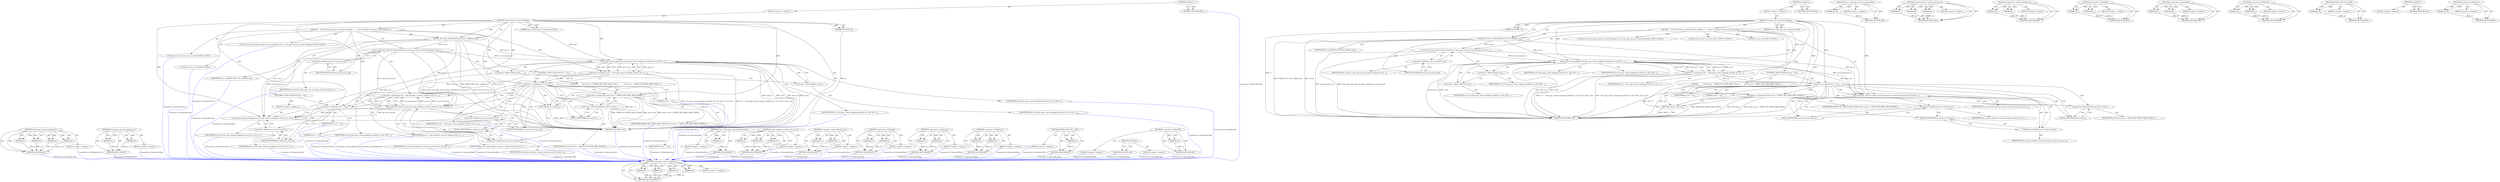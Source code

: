 digraph "&lt;operator&gt;.addressOf" {
vulnerable_92 [label=<(METHOD,virtio_gpu_create_mapping_iov)>];
vulnerable_93 [label=<(PARAM,p1)>];
vulnerable_94 [label=<(PARAM,p2)>];
vulnerable_95 [label=<(PARAM,p3)>];
vulnerable_96 [label=<(PARAM,p4)>];
vulnerable_97 [label=<(BLOCK,&lt;empty&gt;,&lt;empty&gt;)>];
vulnerable_98 [label=<(METHOD_RETURN,ANY)>];
vulnerable_6 [label=<(METHOD,&lt;global&gt;)<SUB>1</SUB>>];
vulnerable_7 [label=<(BLOCK,&lt;empty&gt;,&lt;empty&gt;)<SUB>1</SUB>>];
vulnerable_8 [label=<(METHOD,virgl_resource_attach_backing)<SUB>1</SUB>>];
vulnerable_9 [label=<(PARAM,VirtIOGPU *g)<SUB>1</SUB>>];
vulnerable_10 [label=<(PARAM,struct virtio_gpu_ctrl_command *cmd)<SUB>2</SUB>>];
vulnerable_11 [label=<(BLOCK,{
    struct virtio_gpu_resource_attach_backing...,{
    struct virtio_gpu_resource_attach_backing...)<SUB>3</SUB>>];
vulnerable_12 [label="<(LOCAL,struct virtio_gpu_resource_attach_backing att_rb: virtio_gpu_resource_attach_backing)<SUB>4</SUB>>"];
vulnerable_13 [label="<(LOCAL,struct iovec* res_iovs: iovec*)<SUB>5</SUB>>"];
vulnerable_14 [label="<(LOCAL,int ret: int)<SUB>6</SUB>>"];
vulnerable_15 [label=<(VIRTIO_GPU_FILL_CMD,VIRTIO_GPU_FILL_CMD(att_rb))<SUB>8</SUB>>];
vulnerable_16 [label=<(IDENTIFIER,att_rb,VIRTIO_GPU_FILL_CMD(att_rb))<SUB>8</SUB>>];
vulnerable_17 [label=<(trace_virtio_gpu_cmd_res_back_attach,trace_virtio_gpu_cmd_res_back_attach(att_rb.res...)<SUB>9</SUB>>];
vulnerable_18 [label=<(&lt;operator&gt;.fieldAccess,att_rb.resource_id)<SUB>9</SUB>>];
vulnerable_19 [label=<(IDENTIFIER,att_rb,trace_virtio_gpu_cmd_res_back_attach(att_rb.res...)<SUB>9</SUB>>];
vulnerable_20 [label=<(FIELD_IDENTIFIER,resource_id,resource_id)<SUB>9</SUB>>];
vulnerable_21 [label=<(&lt;operator&gt;.assignment,ret = virtio_gpu_create_mapping_iov(&amp;att_rb, cm...)<SUB>11</SUB>>];
vulnerable_22 [label=<(IDENTIFIER,ret,ret = virtio_gpu_create_mapping_iov(&amp;att_rb, cm...)<SUB>11</SUB>>];
vulnerable_23 [label=<(virtio_gpu_create_mapping_iov,virtio_gpu_create_mapping_iov(&amp;att_rb, cmd, NUL...)<SUB>11</SUB>>];
vulnerable_24 [label=<(&lt;operator&gt;.addressOf,&amp;att_rb)<SUB>11</SUB>>];
vulnerable_25 [label=<(IDENTIFIER,att_rb,virtio_gpu_create_mapping_iov(&amp;att_rb, cmd, NUL...)<SUB>11</SUB>>];
vulnerable_26 [label=<(IDENTIFIER,cmd,virtio_gpu_create_mapping_iov(&amp;att_rb, cmd, NUL...)<SUB>11</SUB>>];
vulnerable_27 [label=<(IDENTIFIER,NULL,virtio_gpu_create_mapping_iov(&amp;att_rb, cmd, NUL...)<SUB>11</SUB>>];
vulnerable_28 [label=<(&lt;operator&gt;.addressOf,&amp;res_iovs)<SUB>11</SUB>>];
vulnerable_29 [label=<(IDENTIFIER,res_iovs,virtio_gpu_create_mapping_iov(&amp;att_rb, cmd, NUL...)<SUB>11</SUB>>];
vulnerable_30 [label=<(CONTROL_STRUCTURE,IF,if (ret != 0))<SUB>12</SUB>>];
vulnerable_31 [label=<(&lt;operator&gt;.notEquals,ret != 0)<SUB>12</SUB>>];
vulnerable_32 [label=<(IDENTIFIER,ret,ret != 0)<SUB>12</SUB>>];
vulnerable_33 [label=<(LITERAL,0,ret != 0)<SUB>12</SUB>>];
vulnerable_34 [label=<(BLOCK,{
        cmd-&gt;error = VIRTIO_GPU_RESP_ERR_UNSP...,{
        cmd-&gt;error = VIRTIO_GPU_RESP_ERR_UNSP...)<SUB>12</SUB>>];
vulnerable_35 [label=<(&lt;operator&gt;.assignment,cmd-&gt;error = VIRTIO_GPU_RESP_ERR_UNSPEC)<SUB>13</SUB>>];
vulnerable_36 [label=<(&lt;operator&gt;.indirectFieldAccess,cmd-&gt;error)<SUB>13</SUB>>];
vulnerable_37 [label=<(IDENTIFIER,cmd,cmd-&gt;error = VIRTIO_GPU_RESP_ERR_UNSPEC)<SUB>13</SUB>>];
vulnerable_38 [label=<(FIELD_IDENTIFIER,error,error)<SUB>13</SUB>>];
vulnerable_39 [label=<(IDENTIFIER,VIRTIO_GPU_RESP_ERR_UNSPEC,cmd-&gt;error = VIRTIO_GPU_RESP_ERR_UNSPEC)<SUB>13</SUB>>];
vulnerable_40 [label=<(RETURN,return;,return;)<SUB>14</SUB>>];
vulnerable_41 [label=<(virgl_renderer_resource_attach_iov,virgl_renderer_resource_attach_iov(att_rb.resou...)<SUB>17</SUB>>];
vulnerable_42 [label=<(&lt;operator&gt;.fieldAccess,att_rb.resource_id)<SUB>17</SUB>>];
vulnerable_43 [label=<(IDENTIFIER,att_rb,virgl_renderer_resource_attach_iov(att_rb.resou...)<SUB>17</SUB>>];
vulnerable_44 [label=<(FIELD_IDENTIFIER,resource_id,resource_id)<SUB>17</SUB>>];
vulnerable_45 [label=<(IDENTIFIER,res_iovs,virgl_renderer_resource_attach_iov(att_rb.resou...)<SUB>18</SUB>>];
vulnerable_46 [label=<(&lt;operator&gt;.fieldAccess,att_rb.nr_entries)<SUB>18</SUB>>];
vulnerable_47 [label=<(IDENTIFIER,att_rb,virgl_renderer_resource_attach_iov(att_rb.resou...)<SUB>18</SUB>>];
vulnerable_48 [label=<(FIELD_IDENTIFIER,nr_entries,nr_entries)<SUB>18</SUB>>];
vulnerable_49 [label=<(METHOD_RETURN,void)<SUB>1</SUB>>];
vulnerable_51 [label=<(METHOD_RETURN,ANY)<SUB>1</SUB>>];
vulnerable_78 [label=<(METHOD,trace_virtio_gpu_cmd_res_back_attach)>];
vulnerable_79 [label=<(PARAM,p1)>];
vulnerable_80 [label=<(BLOCK,&lt;empty&gt;,&lt;empty&gt;)>];
vulnerable_81 [label=<(METHOD_RETURN,ANY)>];
vulnerable_113 [label=<(METHOD,virgl_renderer_resource_attach_iov)>];
vulnerable_114 [label=<(PARAM,p1)>];
vulnerable_115 [label=<(PARAM,p2)>];
vulnerable_116 [label=<(PARAM,p3)>];
vulnerable_117 [label=<(BLOCK,&lt;empty&gt;,&lt;empty&gt;)>];
vulnerable_118 [label=<(METHOD_RETURN,ANY)>];
vulnerable_108 [label=<(METHOD,&lt;operator&gt;.indirectFieldAccess)>];
vulnerable_109 [label=<(PARAM,p1)>];
vulnerable_110 [label=<(PARAM,p2)>];
vulnerable_111 [label=<(BLOCK,&lt;empty&gt;,&lt;empty&gt;)>];
vulnerable_112 [label=<(METHOD_RETURN,ANY)>];
vulnerable_103 [label=<(METHOD,&lt;operator&gt;.notEquals)>];
vulnerable_104 [label=<(PARAM,p1)>];
vulnerable_105 [label=<(PARAM,p2)>];
vulnerable_106 [label=<(BLOCK,&lt;empty&gt;,&lt;empty&gt;)>];
vulnerable_107 [label=<(METHOD_RETURN,ANY)>];
vulnerable_87 [label=<(METHOD,&lt;operator&gt;.assignment)>];
vulnerable_88 [label=<(PARAM,p1)>];
vulnerable_89 [label=<(PARAM,p2)>];
vulnerable_90 [label=<(BLOCK,&lt;empty&gt;,&lt;empty&gt;)>];
vulnerable_91 [label=<(METHOD_RETURN,ANY)>];
vulnerable_82 [label=<(METHOD,&lt;operator&gt;.fieldAccess)>];
vulnerable_83 [label=<(PARAM,p1)>];
vulnerable_84 [label=<(PARAM,p2)>];
vulnerable_85 [label=<(BLOCK,&lt;empty&gt;,&lt;empty&gt;)>];
vulnerable_86 [label=<(METHOD_RETURN,ANY)>];
vulnerable_74 [label=<(METHOD,VIRTIO_GPU_FILL_CMD)>];
vulnerable_75 [label=<(PARAM,p1)>];
vulnerable_76 [label=<(BLOCK,&lt;empty&gt;,&lt;empty&gt;)>];
vulnerable_77 [label=<(METHOD_RETURN,ANY)>];
vulnerable_68 [label=<(METHOD,&lt;global&gt;)<SUB>1</SUB>>];
vulnerable_69 [label=<(BLOCK,&lt;empty&gt;,&lt;empty&gt;)>];
vulnerable_70 [label=<(METHOD_RETURN,ANY)>];
vulnerable_99 [label=<(METHOD,&lt;operator&gt;.addressOf)>];
vulnerable_100 [label=<(PARAM,p1)>];
vulnerable_101 [label=<(BLOCK,&lt;empty&gt;,&lt;empty&gt;)>];
vulnerable_102 [label=<(METHOD_RETURN,ANY)>];
fixed_104 [label=<(METHOD,virtio_gpu_create_mapping_iov)>];
fixed_105 [label=<(PARAM,p1)>];
fixed_106 [label=<(PARAM,p2)>];
fixed_107 [label=<(PARAM,p3)>];
fixed_108 [label=<(PARAM,p4)>];
fixed_109 [label=<(BLOCK,&lt;empty&gt;,&lt;empty&gt;)>];
fixed_110 [label=<(METHOD_RETURN,ANY)>];
fixed_131 [label=<(METHOD,virtio_gpu_cleanup_mapping_iov)>];
fixed_132 [label=<(PARAM,p1)>];
fixed_133 [label=<(PARAM,p2)>];
fixed_134 [label=<(BLOCK,&lt;empty&gt;,&lt;empty&gt;)>];
fixed_135 [label=<(METHOD_RETURN,ANY)>];
fixed_6 [label=<(METHOD,&lt;global&gt;)<SUB>1</SUB>>];
fixed_7 [label=<(BLOCK,&lt;empty&gt;,&lt;empty&gt;)<SUB>1</SUB>>];
fixed_8 [label=<(METHOD,virgl_resource_attach_backing)<SUB>1</SUB>>];
fixed_9 [label=<(PARAM,VirtIOGPU *g)<SUB>1</SUB>>];
fixed_10 [label=<(PARAM,struct virtio_gpu_ctrl_command *cmd)<SUB>2</SUB>>];
fixed_11 [label=<(BLOCK,{
    struct virtio_gpu_resource_attach_backing...,{
    struct virtio_gpu_resource_attach_backing...)<SUB>3</SUB>>];
fixed_12 [label="<(LOCAL,struct virtio_gpu_resource_attach_backing att_rb: virtio_gpu_resource_attach_backing)<SUB>4</SUB>>"];
fixed_13 [label="<(LOCAL,struct iovec* res_iovs: iovec*)<SUB>5</SUB>>"];
fixed_14 [label="<(LOCAL,int ret: int)<SUB>6</SUB>>"];
fixed_15 [label=<(VIRTIO_GPU_FILL_CMD,VIRTIO_GPU_FILL_CMD(att_rb))<SUB>8</SUB>>];
fixed_16 [label=<(IDENTIFIER,att_rb,VIRTIO_GPU_FILL_CMD(att_rb))<SUB>8</SUB>>];
fixed_17 [label=<(trace_virtio_gpu_cmd_res_back_attach,trace_virtio_gpu_cmd_res_back_attach(att_rb.res...)<SUB>9</SUB>>];
fixed_18 [label=<(&lt;operator&gt;.fieldAccess,att_rb.resource_id)<SUB>9</SUB>>];
fixed_19 [label=<(IDENTIFIER,att_rb,trace_virtio_gpu_cmd_res_back_attach(att_rb.res...)<SUB>9</SUB>>];
fixed_20 [label=<(FIELD_IDENTIFIER,resource_id,resource_id)<SUB>9</SUB>>];
fixed_21 [label=<(&lt;operator&gt;.assignment,ret = virtio_gpu_create_mapping_iov(&amp;att_rb, cm...)<SUB>11</SUB>>];
fixed_22 [label=<(IDENTIFIER,ret,ret = virtio_gpu_create_mapping_iov(&amp;att_rb, cm...)<SUB>11</SUB>>];
fixed_23 [label=<(virtio_gpu_create_mapping_iov,virtio_gpu_create_mapping_iov(&amp;att_rb, cmd, NUL...)<SUB>11</SUB>>];
fixed_24 [label=<(&lt;operator&gt;.addressOf,&amp;att_rb)<SUB>11</SUB>>];
fixed_25 [label=<(IDENTIFIER,att_rb,virtio_gpu_create_mapping_iov(&amp;att_rb, cmd, NUL...)<SUB>11</SUB>>];
fixed_26 [label=<(IDENTIFIER,cmd,virtio_gpu_create_mapping_iov(&amp;att_rb, cmd, NUL...)<SUB>11</SUB>>];
fixed_27 [label=<(IDENTIFIER,NULL,virtio_gpu_create_mapping_iov(&amp;att_rb, cmd, NUL...)<SUB>11</SUB>>];
fixed_28 [label=<(&lt;operator&gt;.addressOf,&amp;res_iovs)<SUB>11</SUB>>];
fixed_29 [label=<(IDENTIFIER,res_iovs,virtio_gpu_create_mapping_iov(&amp;att_rb, cmd, NUL...)<SUB>11</SUB>>];
fixed_30 [label=<(CONTROL_STRUCTURE,IF,if (ret != 0))<SUB>12</SUB>>];
fixed_31 [label=<(&lt;operator&gt;.notEquals,ret != 0)<SUB>12</SUB>>];
fixed_32 [label=<(IDENTIFIER,ret,ret != 0)<SUB>12</SUB>>];
fixed_33 [label=<(LITERAL,0,ret != 0)<SUB>12</SUB>>];
fixed_34 [label=<(BLOCK,{
        cmd-&gt;error = VIRTIO_GPU_RESP_ERR_UNSP...,{
        cmd-&gt;error = VIRTIO_GPU_RESP_ERR_UNSP...)<SUB>12</SUB>>];
fixed_35 [label=<(&lt;operator&gt;.assignment,cmd-&gt;error = VIRTIO_GPU_RESP_ERR_UNSPEC)<SUB>13</SUB>>];
fixed_36 [label=<(&lt;operator&gt;.indirectFieldAccess,cmd-&gt;error)<SUB>13</SUB>>];
fixed_37 [label=<(IDENTIFIER,cmd,cmd-&gt;error = VIRTIO_GPU_RESP_ERR_UNSPEC)<SUB>13</SUB>>];
fixed_38 [label=<(FIELD_IDENTIFIER,error,error)<SUB>13</SUB>>];
fixed_39 [label=<(IDENTIFIER,VIRTIO_GPU_RESP_ERR_UNSPEC,cmd-&gt;error = VIRTIO_GPU_RESP_ERR_UNSPEC)<SUB>13</SUB>>];
fixed_40 [label=<(RETURN,return;,return;)<SUB>14</SUB>>];
fixed_41 [label=<(&lt;operator&gt;.assignment,ret = virgl_renderer_resource_attach_iov(att_rb...)<SUB>17</SUB>>];
fixed_42 [label=<(IDENTIFIER,ret,ret = virgl_renderer_resource_attach_iov(att_rb...)<SUB>17</SUB>>];
fixed_43 [label=<(virgl_renderer_resource_attach_iov,virgl_renderer_resource_attach_iov(att_rb.resou...)<SUB>17</SUB>>];
fixed_44 [label=<(&lt;operator&gt;.fieldAccess,att_rb.resource_id)<SUB>17</SUB>>];
fixed_45 [label=<(IDENTIFIER,att_rb,virgl_renderer_resource_attach_iov(att_rb.resou...)<SUB>17</SUB>>];
fixed_46 [label=<(FIELD_IDENTIFIER,resource_id,resource_id)<SUB>17</SUB>>];
fixed_47 [label=<(IDENTIFIER,res_iovs,virgl_renderer_resource_attach_iov(att_rb.resou...)<SUB>18</SUB>>];
fixed_48 [label=<(&lt;operator&gt;.fieldAccess,att_rb.nr_entries)<SUB>18</SUB>>];
fixed_49 [label=<(IDENTIFIER,att_rb,virgl_renderer_resource_attach_iov(att_rb.resou...)<SUB>18</SUB>>];
fixed_50 [label=<(FIELD_IDENTIFIER,nr_entries,nr_entries)<SUB>18</SUB>>];
fixed_51 [label=<(CONTROL_STRUCTURE,IF,if (ret != 0))<SUB>20</SUB>>];
fixed_52 [label=<(&lt;operator&gt;.notEquals,ret != 0)<SUB>20</SUB>>];
fixed_53 [label=<(IDENTIFIER,ret,ret != 0)<SUB>20</SUB>>];
fixed_54 [label=<(LITERAL,0,ret != 0)<SUB>20</SUB>>];
fixed_55 [label=<(BLOCK,&lt;empty&gt;,&lt;empty&gt;)<SUB>21</SUB>>];
fixed_56 [label=<(virtio_gpu_cleanup_mapping_iov,virtio_gpu_cleanup_mapping_iov(res_iovs, att_rb...)<SUB>21</SUB>>];
fixed_57 [label=<(IDENTIFIER,res_iovs,virtio_gpu_cleanup_mapping_iov(res_iovs, att_rb...)<SUB>21</SUB>>];
fixed_58 [label=<(&lt;operator&gt;.fieldAccess,att_rb.nr_entries)<SUB>21</SUB>>];
fixed_59 [label=<(IDENTIFIER,att_rb,virtio_gpu_cleanup_mapping_iov(res_iovs, att_rb...)<SUB>21</SUB>>];
fixed_60 [label=<(FIELD_IDENTIFIER,nr_entries,nr_entries)<SUB>21</SUB>>];
fixed_61 [label=<(METHOD_RETURN,void)<SUB>1</SUB>>];
fixed_63 [label=<(METHOD_RETURN,ANY)<SUB>1</SUB>>];
fixed_90 [label=<(METHOD,trace_virtio_gpu_cmd_res_back_attach)>];
fixed_91 [label=<(PARAM,p1)>];
fixed_92 [label=<(BLOCK,&lt;empty&gt;,&lt;empty&gt;)>];
fixed_93 [label=<(METHOD_RETURN,ANY)>];
fixed_125 [label=<(METHOD,virgl_renderer_resource_attach_iov)>];
fixed_126 [label=<(PARAM,p1)>];
fixed_127 [label=<(PARAM,p2)>];
fixed_128 [label=<(PARAM,p3)>];
fixed_129 [label=<(BLOCK,&lt;empty&gt;,&lt;empty&gt;)>];
fixed_130 [label=<(METHOD_RETURN,ANY)>];
fixed_120 [label=<(METHOD,&lt;operator&gt;.indirectFieldAccess)>];
fixed_121 [label=<(PARAM,p1)>];
fixed_122 [label=<(PARAM,p2)>];
fixed_123 [label=<(BLOCK,&lt;empty&gt;,&lt;empty&gt;)>];
fixed_124 [label=<(METHOD_RETURN,ANY)>];
fixed_115 [label=<(METHOD,&lt;operator&gt;.notEquals)>];
fixed_116 [label=<(PARAM,p1)>];
fixed_117 [label=<(PARAM,p2)>];
fixed_118 [label=<(BLOCK,&lt;empty&gt;,&lt;empty&gt;)>];
fixed_119 [label=<(METHOD_RETURN,ANY)>];
fixed_99 [label=<(METHOD,&lt;operator&gt;.assignment)>];
fixed_100 [label=<(PARAM,p1)>];
fixed_101 [label=<(PARAM,p2)>];
fixed_102 [label=<(BLOCK,&lt;empty&gt;,&lt;empty&gt;)>];
fixed_103 [label=<(METHOD_RETURN,ANY)>];
fixed_94 [label=<(METHOD,&lt;operator&gt;.fieldAccess)>];
fixed_95 [label=<(PARAM,p1)>];
fixed_96 [label=<(PARAM,p2)>];
fixed_97 [label=<(BLOCK,&lt;empty&gt;,&lt;empty&gt;)>];
fixed_98 [label=<(METHOD_RETURN,ANY)>];
fixed_86 [label=<(METHOD,VIRTIO_GPU_FILL_CMD)>];
fixed_87 [label=<(PARAM,p1)>];
fixed_88 [label=<(BLOCK,&lt;empty&gt;,&lt;empty&gt;)>];
fixed_89 [label=<(METHOD_RETURN,ANY)>];
fixed_80 [label=<(METHOD,&lt;global&gt;)<SUB>1</SUB>>];
fixed_81 [label=<(BLOCK,&lt;empty&gt;,&lt;empty&gt;)>];
fixed_82 [label=<(METHOD_RETURN,ANY)>];
fixed_111 [label=<(METHOD,&lt;operator&gt;.addressOf)>];
fixed_112 [label=<(PARAM,p1)>];
fixed_113 [label=<(BLOCK,&lt;empty&gt;,&lt;empty&gt;)>];
fixed_114 [label=<(METHOD_RETURN,ANY)>];
vulnerable_92 -> vulnerable_93  [key=0, label="AST: "];
vulnerable_92 -> vulnerable_93  [key=1, label="DDG: "];
vulnerable_92 -> vulnerable_97  [key=0, label="AST: "];
vulnerable_92 -> vulnerable_94  [key=0, label="AST: "];
vulnerable_92 -> vulnerable_94  [key=1, label="DDG: "];
vulnerable_92 -> vulnerable_98  [key=0, label="AST: "];
vulnerable_92 -> vulnerable_98  [key=1, label="CFG: "];
vulnerable_92 -> vulnerable_95  [key=0, label="AST: "];
vulnerable_92 -> vulnerable_95  [key=1, label="DDG: "];
vulnerable_92 -> vulnerable_96  [key=0, label="AST: "];
vulnerable_92 -> vulnerable_96  [key=1, label="DDG: "];
vulnerable_93 -> vulnerable_98  [key=0, label="DDG: p1"];
vulnerable_94 -> vulnerable_98  [key=0, label="DDG: p2"];
vulnerable_95 -> vulnerable_98  [key=0, label="DDG: p3"];
vulnerable_96 -> vulnerable_98  [key=0, label="DDG: p4"];
vulnerable_6 -> vulnerable_7  [key=0, label="AST: "];
vulnerable_6 -> vulnerable_51  [key=0, label="AST: "];
vulnerable_6 -> vulnerable_51  [key=1, label="CFG: "];
vulnerable_7 -> vulnerable_8  [key=0, label="AST: "];
vulnerable_8 -> vulnerable_9  [key=0, label="AST: "];
vulnerable_8 -> vulnerable_9  [key=1, label="DDG: "];
vulnerable_8 -> vulnerable_10  [key=0, label="AST: "];
vulnerable_8 -> vulnerable_10  [key=1, label="DDG: "];
vulnerable_8 -> vulnerable_11  [key=0, label="AST: "];
vulnerable_8 -> vulnerable_49  [key=0, label="AST: "];
vulnerable_8 -> vulnerable_15  [key=0, label="CFG: "];
vulnerable_8 -> vulnerable_15  [key=1, label="DDG: "];
vulnerable_8 -> vulnerable_41  [key=0, label="DDG: "];
vulnerable_8 -> vulnerable_23  [key=0, label="DDG: "];
vulnerable_8 -> vulnerable_31  [key=0, label="DDG: "];
vulnerable_8 -> vulnerable_35  [key=0, label="DDG: "];
vulnerable_8 -> vulnerable_40  [key=0, label="DDG: "];
vulnerable_9 -> vulnerable_49  [key=0, label="DDG: g"];
vulnerable_10 -> vulnerable_23  [key=0, label="DDG: cmd"];
vulnerable_11 -> vulnerable_12  [key=0, label="AST: "];
vulnerable_11 -> vulnerable_13  [key=0, label="AST: "];
vulnerable_11 -> vulnerable_14  [key=0, label="AST: "];
vulnerable_11 -> vulnerable_15  [key=0, label="AST: "];
vulnerable_11 -> vulnerable_17  [key=0, label="AST: "];
vulnerable_11 -> vulnerable_21  [key=0, label="AST: "];
vulnerable_11 -> vulnerable_30  [key=0, label="AST: "];
vulnerable_11 -> vulnerable_41  [key=0, label="AST: "];
vulnerable_15 -> vulnerable_16  [key=0, label="AST: "];
vulnerable_15 -> vulnerable_20  [key=0, label="CFG: "];
vulnerable_15 -> vulnerable_49  [key=0, label="DDG: att_rb"];
vulnerable_15 -> vulnerable_49  [key=1, label="DDG: VIRTIO_GPU_FILL_CMD(att_rb)"];
vulnerable_15 -> vulnerable_17  [key=0, label="DDG: att_rb"];
vulnerable_15 -> vulnerable_41  [key=0, label="DDG: att_rb"];
vulnerable_15 -> vulnerable_23  [key=0, label="DDG: att_rb"];
vulnerable_17 -> vulnerable_18  [key=0, label="AST: "];
vulnerable_17 -> vulnerable_24  [key=0, label="CFG: "];
vulnerable_17 -> vulnerable_49  [key=0, label="DDG: att_rb.resource_id"];
vulnerable_17 -> vulnerable_49  [key=1, label="DDG: trace_virtio_gpu_cmd_res_back_attach(att_rb.resource_id)"];
vulnerable_17 -> vulnerable_41  [key=0, label="DDG: att_rb.resource_id"];
vulnerable_17 -> vulnerable_23  [key=0, label="DDG: att_rb.resource_id"];
vulnerable_18 -> vulnerable_19  [key=0, label="AST: "];
vulnerable_18 -> vulnerable_20  [key=0, label="AST: "];
vulnerable_18 -> vulnerable_17  [key=0, label="CFG: "];
vulnerable_20 -> vulnerable_18  [key=0, label="CFG: "];
vulnerable_21 -> vulnerable_22  [key=0, label="AST: "];
vulnerable_21 -> vulnerable_23  [key=0, label="AST: "];
vulnerable_21 -> vulnerable_31  [key=0, label="CFG: "];
vulnerable_21 -> vulnerable_31  [key=1, label="DDG: ret"];
vulnerable_21 -> vulnerable_49  [key=0, label="DDG: virtio_gpu_create_mapping_iov(&amp;att_rb, cmd, NULL, &amp;res_iovs)"];
vulnerable_21 -> vulnerable_49  [key=1, label="DDG: ret = virtio_gpu_create_mapping_iov(&amp;att_rb, cmd, NULL, &amp;res_iovs)"];
vulnerable_23 -> vulnerable_24  [key=0, label="AST: "];
vulnerable_23 -> vulnerable_26  [key=0, label="AST: "];
vulnerable_23 -> vulnerable_27  [key=0, label="AST: "];
vulnerable_23 -> vulnerable_28  [key=0, label="AST: "];
vulnerable_23 -> vulnerable_21  [key=0, label="CFG: "];
vulnerable_23 -> vulnerable_21  [key=1, label="DDG: &amp;att_rb"];
vulnerable_23 -> vulnerable_21  [key=2, label="DDG: cmd"];
vulnerable_23 -> vulnerable_21  [key=3, label="DDG: NULL"];
vulnerable_23 -> vulnerable_21  [key=4, label="DDG: &amp;res_iovs"];
vulnerable_23 -> vulnerable_49  [key=0, label="DDG: &amp;att_rb"];
vulnerable_23 -> vulnerable_49  [key=1, label="DDG: cmd"];
vulnerable_23 -> vulnerable_49  [key=2, label="DDG: &amp;res_iovs"];
vulnerable_23 -> vulnerable_49  [key=3, label="DDG: NULL"];
vulnerable_23 -> vulnerable_41  [key=0, label="DDG: &amp;res_iovs"];
vulnerable_24 -> vulnerable_25  [key=0, label="AST: "];
vulnerable_24 -> vulnerable_28  [key=0, label="CFG: "];
vulnerable_28 -> vulnerable_29  [key=0, label="AST: "];
vulnerable_28 -> vulnerable_23  [key=0, label="CFG: "];
vulnerable_30 -> vulnerable_31  [key=0, label="AST: "];
vulnerable_30 -> vulnerable_34  [key=0, label="AST: "];
vulnerable_31 -> vulnerable_32  [key=0, label="AST: "];
vulnerable_31 -> vulnerable_33  [key=0, label="AST: "];
vulnerable_31 -> vulnerable_38  [key=0, label="CFG: "];
vulnerable_31 -> vulnerable_38  [key=1, label="CDG: "];
vulnerable_31 -> vulnerable_44  [key=0, label="CFG: "];
vulnerable_31 -> vulnerable_44  [key=1, label="CDG: "];
vulnerable_31 -> vulnerable_49  [key=0, label="DDG: ret"];
vulnerable_31 -> vulnerable_49  [key=1, label="DDG: ret != 0"];
vulnerable_31 -> vulnerable_40  [key=0, label="CDG: "];
vulnerable_31 -> vulnerable_48  [key=0, label="CDG: "];
vulnerable_31 -> vulnerable_42  [key=0, label="CDG: "];
vulnerable_31 -> vulnerable_36  [key=0, label="CDG: "];
vulnerable_31 -> vulnerable_35  [key=0, label="CDG: "];
vulnerable_31 -> vulnerable_46  [key=0, label="CDG: "];
vulnerable_31 -> vulnerable_41  [key=0, label="CDG: "];
vulnerable_34 -> vulnerable_35  [key=0, label="AST: "];
vulnerable_34 -> vulnerable_40  [key=0, label="AST: "];
vulnerable_35 -> vulnerable_36  [key=0, label="AST: "];
vulnerable_35 -> vulnerable_39  [key=0, label="AST: "];
vulnerable_35 -> vulnerable_40  [key=0, label="CFG: "];
vulnerable_35 -> vulnerable_49  [key=0, label="DDG: cmd-&gt;error"];
vulnerable_35 -> vulnerable_49  [key=1, label="DDG: cmd-&gt;error = VIRTIO_GPU_RESP_ERR_UNSPEC"];
vulnerable_35 -> vulnerable_49  [key=2, label="DDG: VIRTIO_GPU_RESP_ERR_UNSPEC"];
vulnerable_36 -> vulnerable_37  [key=0, label="AST: "];
vulnerable_36 -> vulnerable_38  [key=0, label="AST: "];
vulnerable_36 -> vulnerable_35  [key=0, label="CFG: "];
vulnerable_38 -> vulnerable_36  [key=0, label="CFG: "];
vulnerable_40 -> vulnerable_49  [key=0, label="CFG: "];
vulnerable_40 -> vulnerable_49  [key=1, label="DDG: &lt;RET&gt;"];
vulnerable_41 -> vulnerable_42  [key=0, label="AST: "];
vulnerable_41 -> vulnerable_45  [key=0, label="AST: "];
vulnerable_41 -> vulnerable_46  [key=0, label="AST: "];
vulnerable_41 -> vulnerable_49  [key=0, label="CFG: "];
vulnerable_42 -> vulnerable_43  [key=0, label="AST: "];
vulnerable_42 -> vulnerable_44  [key=0, label="AST: "];
vulnerable_42 -> vulnerable_48  [key=0, label="CFG: "];
vulnerable_44 -> vulnerable_42  [key=0, label="CFG: "];
vulnerable_46 -> vulnerable_47  [key=0, label="AST: "];
vulnerable_46 -> vulnerable_48  [key=0, label="AST: "];
vulnerable_46 -> vulnerable_41  [key=0, label="CFG: "];
vulnerable_48 -> vulnerable_46  [key=0, label="CFG: "];
vulnerable_78 -> vulnerable_79  [key=0, label="AST: "];
vulnerable_78 -> vulnerable_79  [key=1, label="DDG: "];
vulnerable_78 -> vulnerable_80  [key=0, label="AST: "];
vulnerable_78 -> vulnerable_81  [key=0, label="AST: "];
vulnerable_78 -> vulnerable_81  [key=1, label="CFG: "];
vulnerable_79 -> vulnerable_81  [key=0, label="DDG: p1"];
vulnerable_113 -> vulnerable_114  [key=0, label="AST: "];
vulnerable_113 -> vulnerable_114  [key=1, label="DDG: "];
vulnerable_113 -> vulnerable_117  [key=0, label="AST: "];
vulnerable_113 -> vulnerable_115  [key=0, label="AST: "];
vulnerable_113 -> vulnerable_115  [key=1, label="DDG: "];
vulnerable_113 -> vulnerable_118  [key=0, label="AST: "];
vulnerable_113 -> vulnerable_118  [key=1, label="CFG: "];
vulnerable_113 -> vulnerable_116  [key=0, label="AST: "];
vulnerable_113 -> vulnerable_116  [key=1, label="DDG: "];
vulnerable_114 -> vulnerable_118  [key=0, label="DDG: p1"];
vulnerable_115 -> vulnerable_118  [key=0, label="DDG: p2"];
vulnerable_116 -> vulnerable_118  [key=0, label="DDG: p3"];
vulnerable_108 -> vulnerable_109  [key=0, label="AST: "];
vulnerable_108 -> vulnerable_109  [key=1, label="DDG: "];
vulnerable_108 -> vulnerable_111  [key=0, label="AST: "];
vulnerable_108 -> vulnerable_110  [key=0, label="AST: "];
vulnerable_108 -> vulnerable_110  [key=1, label="DDG: "];
vulnerable_108 -> vulnerable_112  [key=0, label="AST: "];
vulnerable_108 -> vulnerable_112  [key=1, label="CFG: "];
vulnerable_109 -> vulnerable_112  [key=0, label="DDG: p1"];
vulnerable_110 -> vulnerable_112  [key=0, label="DDG: p2"];
vulnerable_103 -> vulnerable_104  [key=0, label="AST: "];
vulnerable_103 -> vulnerable_104  [key=1, label="DDG: "];
vulnerable_103 -> vulnerable_106  [key=0, label="AST: "];
vulnerable_103 -> vulnerable_105  [key=0, label="AST: "];
vulnerable_103 -> vulnerable_105  [key=1, label="DDG: "];
vulnerable_103 -> vulnerable_107  [key=0, label="AST: "];
vulnerable_103 -> vulnerable_107  [key=1, label="CFG: "];
vulnerable_104 -> vulnerable_107  [key=0, label="DDG: p1"];
vulnerable_105 -> vulnerable_107  [key=0, label="DDG: p2"];
vulnerable_87 -> vulnerable_88  [key=0, label="AST: "];
vulnerable_87 -> vulnerable_88  [key=1, label="DDG: "];
vulnerable_87 -> vulnerable_90  [key=0, label="AST: "];
vulnerable_87 -> vulnerable_89  [key=0, label="AST: "];
vulnerable_87 -> vulnerable_89  [key=1, label="DDG: "];
vulnerable_87 -> vulnerable_91  [key=0, label="AST: "];
vulnerable_87 -> vulnerable_91  [key=1, label="CFG: "];
vulnerable_88 -> vulnerable_91  [key=0, label="DDG: p1"];
vulnerable_89 -> vulnerable_91  [key=0, label="DDG: p2"];
vulnerable_82 -> vulnerable_83  [key=0, label="AST: "];
vulnerable_82 -> vulnerable_83  [key=1, label="DDG: "];
vulnerable_82 -> vulnerable_85  [key=0, label="AST: "];
vulnerable_82 -> vulnerable_84  [key=0, label="AST: "];
vulnerable_82 -> vulnerable_84  [key=1, label="DDG: "];
vulnerable_82 -> vulnerable_86  [key=0, label="AST: "];
vulnerable_82 -> vulnerable_86  [key=1, label="CFG: "];
vulnerable_83 -> vulnerable_86  [key=0, label="DDG: p1"];
vulnerable_84 -> vulnerable_86  [key=0, label="DDG: p2"];
vulnerable_74 -> vulnerable_75  [key=0, label="AST: "];
vulnerable_74 -> vulnerable_75  [key=1, label="DDG: "];
vulnerable_74 -> vulnerable_76  [key=0, label="AST: "];
vulnerable_74 -> vulnerable_77  [key=0, label="AST: "];
vulnerable_74 -> vulnerable_77  [key=1, label="CFG: "];
vulnerable_75 -> vulnerable_77  [key=0, label="DDG: p1"];
vulnerable_68 -> vulnerable_69  [key=0, label="AST: "];
vulnerable_68 -> vulnerable_70  [key=0, label="AST: "];
vulnerable_68 -> vulnerable_70  [key=1, label="CFG: "];
vulnerable_99 -> vulnerable_100  [key=0, label="AST: "];
vulnerable_99 -> vulnerable_100  [key=1, label="DDG: "];
vulnerable_99 -> vulnerable_101  [key=0, label="AST: "];
vulnerable_99 -> vulnerable_102  [key=0, label="AST: "];
vulnerable_99 -> vulnerable_102  [key=1, label="CFG: "];
vulnerable_100 -> vulnerable_102  [key=0, label="DDG: p1"];
fixed_104 -> fixed_105  [key=0, label="AST: "];
fixed_104 -> fixed_105  [key=1, label="DDG: "];
fixed_104 -> fixed_109  [key=0, label="AST: "];
fixed_104 -> fixed_106  [key=0, label="AST: "];
fixed_104 -> fixed_106  [key=1, label="DDG: "];
fixed_104 -> fixed_110  [key=0, label="AST: "];
fixed_104 -> fixed_110  [key=1, label="CFG: "];
fixed_104 -> fixed_107  [key=0, label="AST: "];
fixed_104 -> fixed_107  [key=1, label="DDG: "];
fixed_104 -> fixed_108  [key=0, label="AST: "];
fixed_104 -> fixed_108  [key=1, label="DDG: "];
fixed_105 -> fixed_110  [key=0, label="DDG: p1"];
fixed_106 -> fixed_110  [key=0, label="DDG: p2"];
fixed_107 -> fixed_110  [key=0, label="DDG: p3"];
fixed_108 -> fixed_110  [key=0, label="DDG: p4"];
fixed_109 -> vulnerable_92  [color=blue, key=0, label="Connection to Vulnerable Root", penwidth="2.0", style=dashed];
fixed_110 -> vulnerable_92  [color=blue, key=0, label="Connection to Vulnerable Root", penwidth="2.0", style=dashed];
fixed_131 -> fixed_132  [key=0, label="AST: "];
fixed_131 -> fixed_132  [key=1, label="DDG: "];
fixed_131 -> fixed_134  [key=0, label="AST: "];
fixed_131 -> fixed_133  [key=0, label="AST: "];
fixed_131 -> fixed_133  [key=1, label="DDG: "];
fixed_131 -> fixed_135  [key=0, label="AST: "];
fixed_131 -> fixed_135  [key=1, label="CFG: "];
fixed_132 -> fixed_135  [key=0, label="DDG: p1"];
fixed_133 -> fixed_135  [key=0, label="DDG: p2"];
fixed_134 -> vulnerable_92  [color=blue, key=0, label="Connection to Vulnerable Root", penwidth="2.0", style=dashed];
fixed_135 -> vulnerable_92  [color=blue, key=0, label="Connection to Vulnerable Root", penwidth="2.0", style=dashed];
fixed_6 -> fixed_7  [key=0, label="AST: "];
fixed_6 -> fixed_63  [key=0, label="AST: "];
fixed_6 -> fixed_63  [key=1, label="CFG: "];
fixed_7 -> fixed_8  [key=0, label="AST: "];
fixed_8 -> fixed_9  [key=0, label="AST: "];
fixed_8 -> fixed_9  [key=1, label="DDG: "];
fixed_8 -> fixed_10  [key=0, label="AST: "];
fixed_8 -> fixed_10  [key=1, label="DDG: "];
fixed_8 -> fixed_11  [key=0, label="AST: "];
fixed_8 -> fixed_61  [key=0, label="AST: "];
fixed_8 -> fixed_15  [key=0, label="CFG: "];
fixed_8 -> fixed_15  [key=1, label="DDG: "];
fixed_8 -> fixed_23  [key=0, label="DDG: "];
fixed_8 -> fixed_31  [key=0, label="DDG: "];
fixed_8 -> fixed_35  [key=0, label="DDG: "];
fixed_8 -> fixed_40  [key=0, label="DDG: "];
fixed_8 -> fixed_43  [key=0, label="DDG: "];
fixed_8 -> fixed_52  [key=0, label="DDG: "];
fixed_8 -> fixed_56  [key=0, label="DDG: "];
fixed_9 -> fixed_61  [key=0, label="DDG: g"];
fixed_10 -> fixed_23  [key=0, label="DDG: cmd"];
fixed_11 -> fixed_12  [key=0, label="AST: "];
fixed_11 -> fixed_13  [key=0, label="AST: "];
fixed_11 -> fixed_14  [key=0, label="AST: "];
fixed_11 -> fixed_15  [key=0, label="AST: "];
fixed_11 -> fixed_17  [key=0, label="AST: "];
fixed_11 -> fixed_21  [key=0, label="AST: "];
fixed_11 -> fixed_30  [key=0, label="AST: "];
fixed_11 -> fixed_41  [key=0, label="AST: "];
fixed_11 -> fixed_51  [key=0, label="AST: "];
fixed_12 -> vulnerable_92  [color=blue, key=0, label="Connection to Vulnerable Root", penwidth="2.0", style=dashed];
fixed_13 -> vulnerable_92  [color=blue, key=0, label="Connection to Vulnerable Root", penwidth="2.0", style=dashed];
fixed_14 -> vulnerable_92  [color=blue, key=0, label="Connection to Vulnerable Root", penwidth="2.0", style=dashed];
fixed_15 -> fixed_16  [key=0, label="AST: "];
fixed_15 -> fixed_20  [key=0, label="CFG: "];
fixed_15 -> fixed_61  [key=0, label="DDG: att_rb"];
fixed_15 -> fixed_61  [key=1, label="DDG: VIRTIO_GPU_FILL_CMD(att_rb)"];
fixed_15 -> fixed_17  [key=0, label="DDG: att_rb"];
fixed_15 -> fixed_23  [key=0, label="DDG: att_rb"];
fixed_15 -> fixed_43  [key=0, label="DDG: att_rb"];
fixed_15 -> fixed_56  [key=0, label="DDG: att_rb"];
fixed_16 -> vulnerable_92  [color=blue, key=0, label="Connection to Vulnerable Root", penwidth="2.0", style=dashed];
fixed_17 -> fixed_18  [key=0, label="AST: "];
fixed_17 -> fixed_24  [key=0, label="CFG: "];
fixed_17 -> fixed_61  [key=0, label="DDG: att_rb.resource_id"];
fixed_17 -> fixed_61  [key=1, label="DDG: trace_virtio_gpu_cmd_res_back_attach(att_rb.resource_id)"];
fixed_17 -> fixed_23  [key=0, label="DDG: att_rb.resource_id"];
fixed_17 -> fixed_43  [key=0, label="DDG: att_rb.resource_id"];
fixed_17 -> fixed_56  [key=0, label="DDG: att_rb.resource_id"];
fixed_18 -> fixed_19  [key=0, label="AST: "];
fixed_18 -> fixed_20  [key=0, label="AST: "];
fixed_18 -> fixed_17  [key=0, label="CFG: "];
fixed_19 -> vulnerable_92  [color=blue, key=0, label="Connection to Vulnerable Root", penwidth="2.0", style=dashed];
fixed_20 -> fixed_18  [key=0, label="CFG: "];
fixed_21 -> fixed_22  [key=0, label="AST: "];
fixed_21 -> fixed_23  [key=0, label="AST: "];
fixed_21 -> fixed_31  [key=0, label="CFG: "];
fixed_21 -> fixed_31  [key=1, label="DDG: ret"];
fixed_21 -> fixed_61  [key=0, label="DDG: virtio_gpu_create_mapping_iov(&amp;att_rb, cmd, NULL, &amp;res_iovs)"];
fixed_21 -> fixed_61  [key=1, label="DDG: ret = virtio_gpu_create_mapping_iov(&amp;att_rb, cmd, NULL, &amp;res_iovs)"];
fixed_22 -> vulnerable_92  [color=blue, key=0, label="Connection to Vulnerable Root", penwidth="2.0", style=dashed];
fixed_23 -> fixed_24  [key=0, label="AST: "];
fixed_23 -> fixed_26  [key=0, label="AST: "];
fixed_23 -> fixed_27  [key=0, label="AST: "];
fixed_23 -> fixed_28  [key=0, label="AST: "];
fixed_23 -> fixed_21  [key=0, label="CFG: "];
fixed_23 -> fixed_21  [key=1, label="DDG: &amp;att_rb"];
fixed_23 -> fixed_21  [key=2, label="DDG: cmd"];
fixed_23 -> fixed_21  [key=3, label="DDG: NULL"];
fixed_23 -> fixed_21  [key=4, label="DDG: &amp;res_iovs"];
fixed_23 -> fixed_61  [key=0, label="DDG: &amp;att_rb"];
fixed_23 -> fixed_61  [key=1, label="DDG: cmd"];
fixed_23 -> fixed_61  [key=2, label="DDG: &amp;res_iovs"];
fixed_23 -> fixed_61  [key=3, label="DDG: NULL"];
fixed_23 -> fixed_43  [key=0, label="DDG: &amp;res_iovs"];
fixed_23 -> fixed_56  [key=0, label="DDG: &amp;res_iovs"];
fixed_24 -> fixed_25  [key=0, label="AST: "];
fixed_24 -> fixed_28  [key=0, label="CFG: "];
fixed_25 -> vulnerable_92  [color=blue, key=0, label="Connection to Vulnerable Root", penwidth="2.0", style=dashed];
fixed_26 -> vulnerable_92  [color=blue, key=0, label="Connection to Vulnerable Root", penwidth="2.0", style=dashed];
fixed_27 -> vulnerable_92  [color=blue, key=0, label="Connection to Vulnerable Root", penwidth="2.0", style=dashed];
fixed_28 -> fixed_29  [key=0, label="AST: "];
fixed_28 -> fixed_23  [key=0, label="CFG: "];
fixed_29 -> vulnerable_92  [color=blue, key=0, label="Connection to Vulnerable Root", penwidth="2.0", style=dashed];
fixed_30 -> fixed_31  [key=0, label="AST: "];
fixed_30 -> fixed_34  [key=0, label="AST: "];
fixed_31 -> fixed_32  [key=0, label="AST: "];
fixed_31 -> fixed_33  [key=0, label="AST: "];
fixed_31 -> fixed_38  [key=0, label="CFG: "];
fixed_31 -> fixed_38  [key=1, label="CDG: "];
fixed_31 -> fixed_46  [key=0, label="CFG: "];
fixed_31 -> fixed_46  [key=1, label="CDG: "];
fixed_31 -> fixed_61  [key=0, label="DDG: ret"];
fixed_31 -> fixed_61  [key=1, label="DDG: ret != 0"];
fixed_31 -> fixed_48  [key=0, label="CDG: "];
fixed_31 -> fixed_36  [key=0, label="CDG: "];
fixed_31 -> fixed_52  [key=0, label="CDG: "];
fixed_31 -> fixed_41  [key=0, label="CDG: "];
fixed_31 -> fixed_40  [key=0, label="CDG: "];
fixed_31 -> fixed_50  [key=0, label="CDG: "];
fixed_31 -> fixed_44  [key=0, label="CDG: "];
fixed_31 -> fixed_35  [key=0, label="CDG: "];
fixed_31 -> fixed_43  [key=0, label="CDG: "];
fixed_32 -> vulnerable_92  [color=blue, key=0, label="Connection to Vulnerable Root", penwidth="2.0", style=dashed];
fixed_33 -> vulnerable_92  [color=blue, key=0, label="Connection to Vulnerable Root", penwidth="2.0", style=dashed];
fixed_34 -> fixed_35  [key=0, label="AST: "];
fixed_34 -> fixed_40  [key=0, label="AST: "];
fixed_35 -> fixed_36  [key=0, label="AST: "];
fixed_35 -> fixed_39  [key=0, label="AST: "];
fixed_35 -> fixed_40  [key=0, label="CFG: "];
fixed_35 -> fixed_61  [key=0, label="DDG: cmd-&gt;error"];
fixed_35 -> fixed_61  [key=1, label="DDG: cmd-&gt;error = VIRTIO_GPU_RESP_ERR_UNSPEC"];
fixed_35 -> fixed_61  [key=2, label="DDG: VIRTIO_GPU_RESP_ERR_UNSPEC"];
fixed_36 -> fixed_37  [key=0, label="AST: "];
fixed_36 -> fixed_38  [key=0, label="AST: "];
fixed_36 -> fixed_35  [key=0, label="CFG: "];
fixed_37 -> vulnerable_92  [color=blue, key=0, label="Connection to Vulnerable Root", penwidth="2.0", style=dashed];
fixed_38 -> fixed_36  [key=0, label="CFG: "];
fixed_39 -> vulnerable_92  [color=blue, key=0, label="Connection to Vulnerable Root", penwidth="2.0", style=dashed];
fixed_40 -> fixed_61  [key=0, label="CFG: "];
fixed_40 -> fixed_61  [key=1, label="DDG: &lt;RET&gt;"];
fixed_41 -> fixed_42  [key=0, label="AST: "];
fixed_41 -> fixed_43  [key=0, label="AST: "];
fixed_41 -> fixed_52  [key=0, label="CFG: "];
fixed_41 -> fixed_52  [key=1, label="DDG: ret"];
fixed_42 -> vulnerable_92  [color=blue, key=0, label="Connection to Vulnerable Root", penwidth="2.0", style=dashed];
fixed_43 -> fixed_44  [key=0, label="AST: "];
fixed_43 -> fixed_47  [key=0, label="AST: "];
fixed_43 -> fixed_48  [key=0, label="AST: "];
fixed_43 -> fixed_41  [key=0, label="CFG: "];
fixed_43 -> fixed_41  [key=1, label="DDG: att_rb.resource_id"];
fixed_43 -> fixed_41  [key=2, label="DDG: res_iovs"];
fixed_43 -> fixed_41  [key=3, label="DDG: att_rb.nr_entries"];
fixed_43 -> fixed_56  [key=0, label="DDG: res_iovs"];
fixed_43 -> fixed_56  [key=1, label="DDG: att_rb.nr_entries"];
fixed_44 -> fixed_45  [key=0, label="AST: "];
fixed_44 -> fixed_46  [key=0, label="AST: "];
fixed_44 -> fixed_50  [key=0, label="CFG: "];
fixed_45 -> vulnerable_92  [color=blue, key=0, label="Connection to Vulnerable Root", penwidth="2.0", style=dashed];
fixed_46 -> fixed_44  [key=0, label="CFG: "];
fixed_47 -> vulnerable_92  [color=blue, key=0, label="Connection to Vulnerable Root", penwidth="2.0", style=dashed];
fixed_48 -> fixed_49  [key=0, label="AST: "];
fixed_48 -> fixed_50  [key=0, label="AST: "];
fixed_48 -> fixed_43  [key=0, label="CFG: "];
fixed_49 -> vulnerable_92  [color=blue, key=0, label="Connection to Vulnerable Root", penwidth="2.0", style=dashed];
fixed_50 -> fixed_48  [key=0, label="CFG: "];
fixed_51 -> fixed_52  [key=0, label="AST: "];
fixed_51 -> fixed_55  [key=0, label="AST: "];
fixed_52 -> fixed_53  [key=0, label="AST: "];
fixed_52 -> fixed_54  [key=0, label="AST: "];
fixed_52 -> fixed_61  [key=0, label="CFG: "];
fixed_52 -> fixed_60  [key=0, label="CFG: "];
fixed_52 -> fixed_60  [key=1, label="CDG: "];
fixed_52 -> fixed_58  [key=0, label="CDG: "];
fixed_52 -> fixed_56  [key=0, label="CDG: "];
fixed_53 -> vulnerable_92  [color=blue, key=0, label="Connection to Vulnerable Root", penwidth="2.0", style=dashed];
fixed_54 -> vulnerable_92  [color=blue, key=0, label="Connection to Vulnerable Root", penwidth="2.0", style=dashed];
fixed_55 -> fixed_56  [key=0, label="AST: "];
fixed_56 -> fixed_57  [key=0, label="AST: "];
fixed_56 -> fixed_58  [key=0, label="AST: "];
fixed_56 -> fixed_61  [key=0, label="CFG: "];
fixed_57 -> vulnerable_92  [color=blue, key=0, label="Connection to Vulnerable Root", penwidth="2.0", style=dashed];
fixed_58 -> fixed_59  [key=0, label="AST: "];
fixed_58 -> fixed_60  [key=0, label="AST: "];
fixed_58 -> fixed_56  [key=0, label="CFG: "];
fixed_59 -> vulnerable_92  [color=blue, key=0, label="Connection to Vulnerable Root", penwidth="2.0", style=dashed];
fixed_60 -> fixed_58  [key=0, label="CFG: "];
fixed_61 -> vulnerable_92  [color=blue, key=0, label="Connection to Vulnerable Root", penwidth="2.0", style=dashed];
fixed_63 -> vulnerable_92  [color=blue, key=0, label="Connection to Vulnerable Root", penwidth="2.0", style=dashed];
fixed_90 -> fixed_91  [key=0, label="AST: "];
fixed_90 -> fixed_91  [key=1, label="DDG: "];
fixed_90 -> fixed_92  [key=0, label="AST: "];
fixed_90 -> fixed_93  [key=0, label="AST: "];
fixed_90 -> fixed_93  [key=1, label="CFG: "];
fixed_91 -> fixed_93  [key=0, label="DDG: p1"];
fixed_92 -> vulnerable_92  [color=blue, key=0, label="Connection to Vulnerable Root", penwidth="2.0", style=dashed];
fixed_93 -> vulnerable_92  [color=blue, key=0, label="Connection to Vulnerable Root", penwidth="2.0", style=dashed];
fixed_125 -> fixed_126  [key=0, label="AST: "];
fixed_125 -> fixed_126  [key=1, label="DDG: "];
fixed_125 -> fixed_129  [key=0, label="AST: "];
fixed_125 -> fixed_127  [key=0, label="AST: "];
fixed_125 -> fixed_127  [key=1, label="DDG: "];
fixed_125 -> fixed_130  [key=0, label="AST: "];
fixed_125 -> fixed_130  [key=1, label="CFG: "];
fixed_125 -> fixed_128  [key=0, label="AST: "];
fixed_125 -> fixed_128  [key=1, label="DDG: "];
fixed_126 -> fixed_130  [key=0, label="DDG: p1"];
fixed_127 -> fixed_130  [key=0, label="DDG: p2"];
fixed_128 -> fixed_130  [key=0, label="DDG: p3"];
fixed_129 -> vulnerable_92  [color=blue, key=0, label="Connection to Vulnerable Root", penwidth="2.0", style=dashed];
fixed_130 -> vulnerable_92  [color=blue, key=0, label="Connection to Vulnerable Root", penwidth="2.0", style=dashed];
fixed_120 -> fixed_121  [key=0, label="AST: "];
fixed_120 -> fixed_121  [key=1, label="DDG: "];
fixed_120 -> fixed_123  [key=0, label="AST: "];
fixed_120 -> fixed_122  [key=0, label="AST: "];
fixed_120 -> fixed_122  [key=1, label="DDG: "];
fixed_120 -> fixed_124  [key=0, label="AST: "];
fixed_120 -> fixed_124  [key=1, label="CFG: "];
fixed_121 -> fixed_124  [key=0, label="DDG: p1"];
fixed_122 -> fixed_124  [key=0, label="DDG: p2"];
fixed_123 -> vulnerable_92  [color=blue, key=0, label="Connection to Vulnerable Root", penwidth="2.0", style=dashed];
fixed_124 -> vulnerable_92  [color=blue, key=0, label="Connection to Vulnerable Root", penwidth="2.0", style=dashed];
fixed_115 -> fixed_116  [key=0, label="AST: "];
fixed_115 -> fixed_116  [key=1, label="DDG: "];
fixed_115 -> fixed_118  [key=0, label="AST: "];
fixed_115 -> fixed_117  [key=0, label="AST: "];
fixed_115 -> fixed_117  [key=1, label="DDG: "];
fixed_115 -> fixed_119  [key=0, label="AST: "];
fixed_115 -> fixed_119  [key=1, label="CFG: "];
fixed_116 -> fixed_119  [key=0, label="DDG: p1"];
fixed_117 -> fixed_119  [key=0, label="DDG: p2"];
fixed_118 -> vulnerable_92  [color=blue, key=0, label="Connection to Vulnerable Root", penwidth="2.0", style=dashed];
fixed_119 -> vulnerable_92  [color=blue, key=0, label="Connection to Vulnerable Root", penwidth="2.0", style=dashed];
fixed_99 -> fixed_100  [key=0, label="AST: "];
fixed_99 -> fixed_100  [key=1, label="DDG: "];
fixed_99 -> fixed_102  [key=0, label="AST: "];
fixed_99 -> fixed_101  [key=0, label="AST: "];
fixed_99 -> fixed_101  [key=1, label="DDG: "];
fixed_99 -> fixed_103  [key=0, label="AST: "];
fixed_99 -> fixed_103  [key=1, label="CFG: "];
fixed_100 -> fixed_103  [key=0, label="DDG: p1"];
fixed_101 -> fixed_103  [key=0, label="DDG: p2"];
fixed_102 -> vulnerable_92  [color=blue, key=0, label="Connection to Vulnerable Root", penwidth="2.0", style=dashed];
fixed_103 -> vulnerable_92  [color=blue, key=0, label="Connection to Vulnerable Root", penwidth="2.0", style=dashed];
fixed_94 -> fixed_95  [key=0, label="AST: "];
fixed_94 -> fixed_95  [key=1, label="DDG: "];
fixed_94 -> fixed_97  [key=0, label="AST: "];
fixed_94 -> fixed_96  [key=0, label="AST: "];
fixed_94 -> fixed_96  [key=1, label="DDG: "];
fixed_94 -> fixed_98  [key=0, label="AST: "];
fixed_94 -> fixed_98  [key=1, label="CFG: "];
fixed_95 -> fixed_98  [key=0, label="DDG: p1"];
fixed_96 -> fixed_98  [key=0, label="DDG: p2"];
fixed_97 -> vulnerable_92  [color=blue, key=0, label="Connection to Vulnerable Root", penwidth="2.0", style=dashed];
fixed_98 -> vulnerable_92  [color=blue, key=0, label="Connection to Vulnerable Root", penwidth="2.0", style=dashed];
fixed_86 -> fixed_87  [key=0, label="AST: "];
fixed_86 -> fixed_87  [key=1, label="DDG: "];
fixed_86 -> fixed_88  [key=0, label="AST: "];
fixed_86 -> fixed_89  [key=0, label="AST: "];
fixed_86 -> fixed_89  [key=1, label="CFG: "];
fixed_87 -> fixed_89  [key=0, label="DDG: p1"];
fixed_88 -> vulnerable_92  [color=blue, key=0, label="Connection to Vulnerable Root", penwidth="2.0", style=dashed];
fixed_89 -> vulnerable_92  [color=blue, key=0, label="Connection to Vulnerable Root", penwidth="2.0", style=dashed];
fixed_80 -> fixed_81  [key=0, label="AST: "];
fixed_80 -> fixed_82  [key=0, label="AST: "];
fixed_80 -> fixed_82  [key=1, label="CFG: "];
fixed_81 -> vulnerable_92  [color=blue, key=0, label="Connection to Vulnerable Root", penwidth="2.0", style=dashed];
fixed_82 -> vulnerable_92  [color=blue, key=0, label="Connection to Vulnerable Root", penwidth="2.0", style=dashed];
fixed_111 -> fixed_112  [key=0, label="AST: "];
fixed_111 -> fixed_112  [key=1, label="DDG: "];
fixed_111 -> fixed_113  [key=0, label="AST: "];
fixed_111 -> fixed_114  [key=0, label="AST: "];
fixed_111 -> fixed_114  [key=1, label="CFG: "];
fixed_112 -> fixed_114  [key=0, label="DDG: p1"];
fixed_113 -> vulnerable_92  [color=blue, key=0, label="Connection to Vulnerable Root", penwidth="2.0", style=dashed];
fixed_114 -> vulnerable_92  [color=blue, key=0, label="Connection to Vulnerable Root", penwidth="2.0", style=dashed];
}
